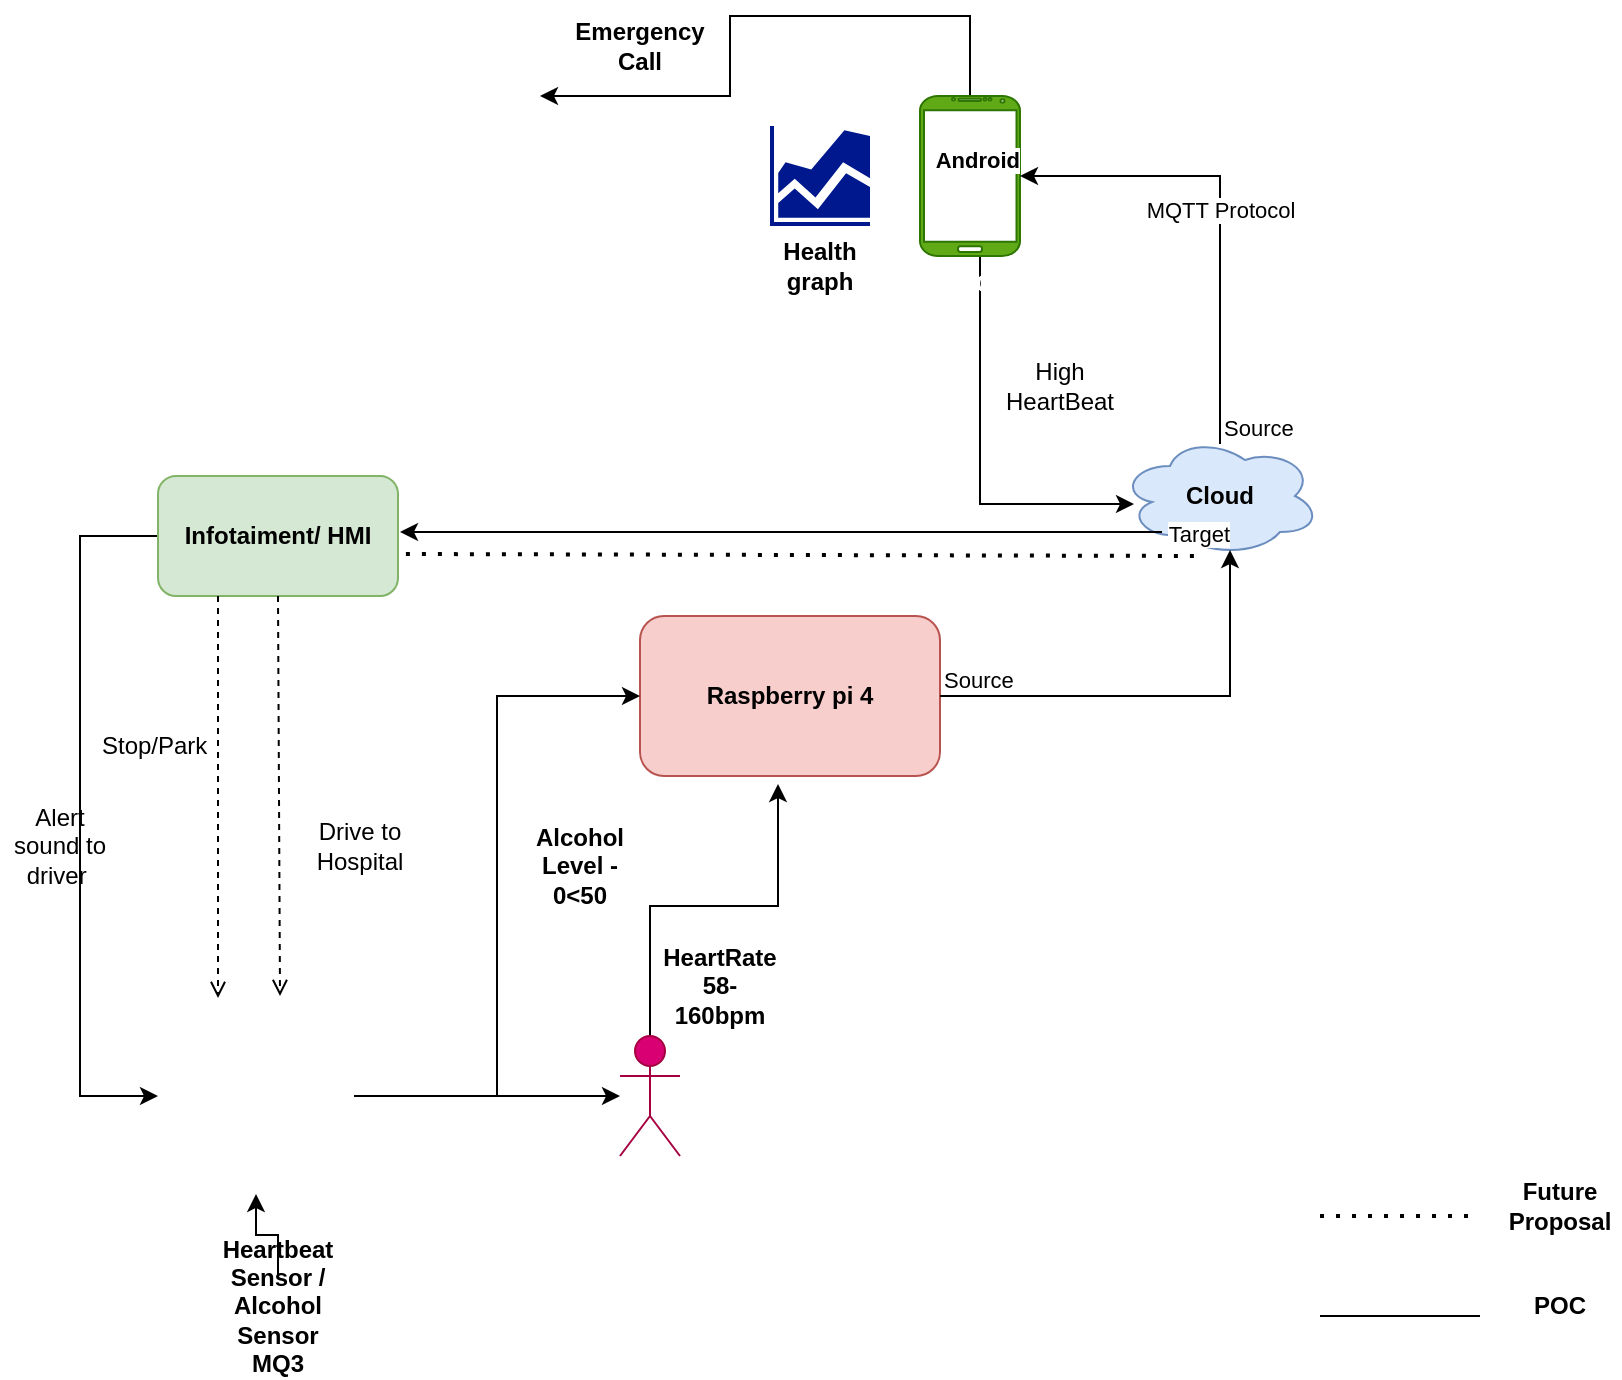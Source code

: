 <mxfile version="20.6.2" type="google"><diagram id="p6n2mLxP7Bnp6fs3PdKJ" name="Page-1"><mxGraphModel grid="1" page="1" gridSize="10" guides="1" tooltips="1" connect="1" arrows="1" fold="1" pageScale="1" pageWidth="850" pageHeight="1100" math="0" shadow="0"><root><mxCell id="0"/><mxCell id="1" parent="0"/><mxCell id="84Bt1QjEq-Lrc7F4Hmev-8" value="&lt;b&gt;Raspberry pi 4&lt;/b&gt;" style="rounded=1;whiteSpace=wrap;html=1;fillColor=#f8cecc;strokeColor=#b85450;" vertex="1" parent="1"><mxGeometry x="330" y="340" width="150" height="80" as="geometry"/></mxCell><mxCell id="84Bt1QjEq-Lrc7F4Hmev-10" value="&lt;b&gt;Cloud&lt;/b&gt;" style="ellipse;shape=cloud;whiteSpace=wrap;html=1;align=center;fillColor=#dae8fc;strokeColor=#6c8ebf;" vertex="1" parent="1"><mxGeometry x="570" y="250" width="100" height="60" as="geometry"/></mxCell><mxCell id="84Bt1QjEq-Lrc7F4Hmev-44" style="edgeStyle=orthogonalEdgeStyle;rounded=0;orthogonalLoop=1;jettySize=auto;html=1;entryX=0.07;entryY=0.567;entryDx=0;entryDy=0;entryPerimeter=0;" edge="1" parent="1" source="84Bt1QjEq-Lrc7F4Hmev-13" target="84Bt1QjEq-Lrc7F4Hmev-10"><mxGeometry relative="1" as="geometry"><Array as="points"><mxPoint x="500" y="284"/></Array></mxGeometry></mxCell><mxCell id="84Bt1QjEq-Lrc7F4Hmev-51" style="edgeStyle=orthogonalEdgeStyle;rounded=0;orthogonalLoop=1;jettySize=auto;html=1;" edge="1" parent="1" source="84Bt1QjEq-Lrc7F4Hmev-13"><mxGeometry relative="1" as="geometry"><mxPoint x="280" y="80" as="targetPoint"/><Array as="points"><mxPoint x="495" y="40"/><mxPoint x="375" y="40"/><mxPoint x="375" y="80"/></Array></mxGeometry></mxCell><mxCell id="84Bt1QjEq-Lrc7F4Hmev-13" value="&lt;b&gt;Health Graph&lt;/b&gt;" style="verticalLabelPosition=bottom;verticalAlign=top;html=1;shadow=0;dashed=0;strokeWidth=1;shape=mxgraph.android.phone2;strokeColor=#2D7600;fillColor=#60a917;fontColor=#ffffff;" vertex="1" parent="1"><mxGeometry x="470" y="80" width="50" height="80" as="geometry"/></mxCell><mxCell id="84Bt1QjEq-Lrc7F4Hmev-21" value="" style="endArrow=classic;html=1;rounded=0;exitX=0.5;exitY=0.067;exitDx=0;exitDy=0;exitPerimeter=0;" edge="1" parent="1" source="84Bt1QjEq-Lrc7F4Hmev-10"><mxGeometry relative="1" as="geometry"><mxPoint x="340" y="310" as="sourcePoint"/><mxPoint x="520" y="120" as="targetPoint"/><Array as="points"><mxPoint x="620" y="120"/></Array></mxGeometry></mxCell><mxCell id="84Bt1QjEq-Lrc7F4Hmev-22" value="MQTT Protocol" style="edgeLabel;resizable=0;html=1;align=center;verticalAlign=middle;" connectable="0" vertex="1" parent="84Bt1QjEq-Lrc7F4Hmev-21"><mxGeometry relative="1" as="geometry"/></mxCell><mxCell id="84Bt1QjEq-Lrc7F4Hmev-23" value="Source" style="edgeLabel;resizable=0;html=1;align=left;verticalAlign=bottom;" connectable="0" vertex="1" parent="84Bt1QjEq-Lrc7F4Hmev-21"><mxGeometry x="-1" relative="1" as="geometry"/></mxCell><mxCell id="84Bt1QjEq-Lrc7F4Hmev-24" value="&lt;b&gt;Android&lt;/b&gt;" style="edgeLabel;resizable=0;html=1;align=right;verticalAlign=bottom;" connectable="0" vertex="1" parent="84Bt1QjEq-Lrc7F4Hmev-21"><mxGeometry x="1" relative="1" as="geometry"/></mxCell><mxCell id="84Bt1QjEq-Lrc7F4Hmev-30" style="edgeStyle=orthogonalEdgeStyle;rounded=0;orthogonalLoop=1;jettySize=auto;html=1;" edge="1" parent="1" source="84Bt1QjEq-Lrc7F4Hmev-26" target="84Bt1QjEq-Lrc7F4Hmev-29"><mxGeometry relative="1" as="geometry"/></mxCell><mxCell id="84Bt1QjEq-Lrc7F4Hmev-54" style="edgeStyle=orthogonalEdgeStyle;rounded=0;orthogonalLoop=1;jettySize=auto;html=1;entryX=0;entryY=0.5;entryDx=0;entryDy=0;" edge="1" parent="1" source="84Bt1QjEq-Lrc7F4Hmev-26" target="84Bt1QjEq-Lrc7F4Hmev-8"><mxGeometry relative="1" as="geometry"/></mxCell><mxCell id="84Bt1QjEq-Lrc7F4Hmev-26" value="" style="shape=image;html=1;verticalAlign=top;verticalLabelPosition=bottom;labelBackgroundColor=#ffffff;imageAspect=0;aspect=fixed;image=https://cdn4.iconfinder.com/data/icons/transportation-190/1000/car_sports_car_sports_sports_vehicle_sport_sports_utility_vehicle_automotive-128.png" vertex="1" parent="1"><mxGeometry x="89" y="531" width="98" height="98" as="geometry"/></mxCell><mxCell id="84Bt1QjEq-Lrc7F4Hmev-31" style="edgeStyle=orthogonalEdgeStyle;rounded=0;orthogonalLoop=1;jettySize=auto;html=1;entryX=0.46;entryY=1.05;entryDx=0;entryDy=0;entryPerimeter=0;" edge="1" parent="1" source="84Bt1QjEq-Lrc7F4Hmev-29" target="84Bt1QjEq-Lrc7F4Hmev-8"><mxGeometry relative="1" as="geometry"/></mxCell><mxCell id="84Bt1QjEq-Lrc7F4Hmev-29" value="Actor" style="shape=umlActor;verticalLabelPosition=bottom;verticalAlign=top;html=1;outlineConnect=0;fillColor=#d80073;fontColor=#ffffff;strokeColor=#A50040;" vertex="1" parent="1"><mxGeometry x="320" y="550" width="30" height="60" as="geometry"/></mxCell><mxCell id="84Bt1QjEq-Lrc7F4Hmev-35" value="" style="edgeStyle=orthogonalEdgeStyle;rounded=0;orthogonalLoop=1;jettySize=auto;html=1;" edge="1" parent="1" source="84Bt1QjEq-Lrc7F4Hmev-34" target="84Bt1QjEq-Lrc7F4Hmev-26"><mxGeometry relative="1" as="geometry"/></mxCell><mxCell id="84Bt1QjEq-Lrc7F4Hmev-34" value="&lt;span style=&quot;text-align: left;&quot;&gt;&lt;b&gt;Heartbeat Sensor / Alcohol Sensor MQ3&lt;/b&gt;&lt;/span&gt;" style="text;html=1;strokeColor=none;fillColor=none;align=center;verticalAlign=middle;whiteSpace=wrap;rounded=0;" vertex="1" parent="1"><mxGeometry x="119" y="670" width="60" height="30" as="geometry"/></mxCell><mxCell id="84Bt1QjEq-Lrc7F4Hmev-36" value="&lt;b&gt;HeartRate&lt;br&gt;58-160bpm&lt;br&gt;&lt;/b&gt;" style="text;html=1;strokeColor=none;fillColor=none;align=center;verticalAlign=middle;whiteSpace=wrap;rounded=0;" vertex="1" parent="1"><mxGeometry x="340" y="510" width="60" height="30" as="geometry"/></mxCell><mxCell id="84Bt1QjEq-Lrc7F4Hmev-42" value="" style="sketch=0;aspect=fixed;pointerEvents=1;shadow=0;dashed=0;html=1;strokeColor=none;labelPosition=center;verticalLabelPosition=bottom;verticalAlign=top;align=center;fillColor=#00188D;shape=mxgraph.mscae.general.graph" vertex="1" parent="1"><mxGeometry x="395" y="95" width="50" height="50" as="geometry"/></mxCell><mxCell id="84Bt1QjEq-Lrc7F4Hmev-43" value="&lt;b&gt;Health graph&lt;/b&gt;" style="text;html=1;strokeColor=none;fillColor=none;align=center;verticalAlign=middle;whiteSpace=wrap;rounded=0;" vertex="1" parent="1"><mxGeometry x="390" y="150" width="60" height="30" as="geometry"/></mxCell><mxCell id="84Bt1QjEq-Lrc7F4Hmev-45" value="High HeartBeat" style="text;html=1;strokeColor=none;fillColor=none;align=center;verticalAlign=middle;whiteSpace=wrap;rounded=0;" vertex="1" parent="1"><mxGeometry x="510" y="210" width="60" height="30" as="geometry"/></mxCell><mxCell id="84Bt1QjEq-Lrc7F4Hmev-56" style="edgeStyle=orthogonalEdgeStyle;rounded=0;orthogonalLoop=1;jettySize=auto;html=1;entryX=0;entryY=0.5;entryDx=0;entryDy=0;" edge="1" parent="1" source="84Bt1QjEq-Lrc7F4Hmev-46" target="84Bt1QjEq-Lrc7F4Hmev-26"><mxGeometry relative="1" as="geometry"><Array as="points"><mxPoint x="50" y="300"/><mxPoint x="50" y="580"/></Array></mxGeometry></mxCell><mxCell id="84Bt1QjEq-Lrc7F4Hmev-46" value="&lt;b&gt;Infotaiment/ HMI&lt;/b&gt;" style="rounded=1;whiteSpace=wrap;html=1;fillColor=#d5e8d4;strokeColor=#82b366;" vertex="1" parent="1"><mxGeometry x="89" y="270" width="120" height="60" as="geometry"/></mxCell><mxCell id="84Bt1QjEq-Lrc7F4Hmev-47" value="" style="endArrow=classic;html=1;rounded=0;exitX=0.21;exitY=0.8;exitDx=0;exitDy=0;exitPerimeter=0;" edge="1" parent="1" source="84Bt1QjEq-Lrc7F4Hmev-10"><mxGeometry width="50" height="50" relative="1" as="geometry"><mxPoint x="400" y="290" as="sourcePoint"/><mxPoint x="210" y="298" as="targetPoint"/></mxGeometry></mxCell><mxCell id="84Bt1QjEq-Lrc7F4Hmev-52" value="" style="shape=image;html=1;verticalAlign=top;verticalLabelPosition=bottom;labelBackgroundColor=#ffffff;imageAspect=0;aspect=fixed;image=https://cdn0.iconfinder.com/data/icons/apple-apps/100/Apple_Phone-128.png" vertex="1" parent="1"><mxGeometry x="210" y="50" width="68" height="68" as="geometry"/></mxCell><mxCell id="84Bt1QjEq-Lrc7F4Hmev-53" value="&lt;b&gt;Emergency Call&lt;/b&gt;" style="text;html=1;strokeColor=none;fillColor=none;align=center;verticalAlign=middle;whiteSpace=wrap;rounded=0;" vertex="1" parent="1"><mxGeometry x="300" y="40" width="60" height="30" as="geometry"/></mxCell><mxCell id="84Bt1QjEq-Lrc7F4Hmev-55" value="&lt;b&gt;Alcohol Level - 0&amp;lt;50&lt;/b&gt;" style="text;html=1;strokeColor=none;fillColor=none;align=center;verticalAlign=middle;whiteSpace=wrap;rounded=0;" vertex="1" parent="1"><mxGeometry x="270" y="450" width="60" height="30" as="geometry"/></mxCell><mxCell id="84Bt1QjEq-Lrc7F4Hmev-57" value="Alert sound to driver&amp;nbsp;" style="text;html=1;strokeColor=none;fillColor=none;align=center;verticalAlign=middle;whiteSpace=wrap;rounded=0;" vertex="1" parent="1"><mxGeometry x="10" y="440" width="60" height="30" as="geometry"/></mxCell><mxCell id="84Bt1QjEq-Lrc7F4Hmev-58" value="" style="endArrow=none;dashed=1;html=1;dashPattern=1 3;strokeWidth=2;rounded=0;entryX=0.4;entryY=1;entryDx=0;entryDy=0;entryPerimeter=0;exitX=1.033;exitY=0.65;exitDx=0;exitDy=0;exitPerimeter=0;" edge="1" parent="1" source="84Bt1QjEq-Lrc7F4Hmev-46" target="84Bt1QjEq-Lrc7F4Hmev-10"><mxGeometry width="50" height="50" relative="1" as="geometry"><mxPoint x="400" y="410" as="sourcePoint"/><mxPoint x="450" y="360" as="targetPoint"/></mxGeometry></mxCell><mxCell id="84Bt1QjEq-Lrc7F4Hmev-65" value="" style="endArrow=classic;html=1;rounded=0;entryX=0.55;entryY=0.95;entryDx=0;entryDy=0;entryPerimeter=0;exitX=1;exitY=0.5;exitDx=0;exitDy=0;" edge="1" parent="1" source="84Bt1QjEq-Lrc7F4Hmev-8" target="84Bt1QjEq-Lrc7F4Hmev-10"><mxGeometry relative="1" as="geometry"><mxPoint x="340" y="380" as="sourcePoint"/><mxPoint x="500" y="380" as="targetPoint"/><Array as="points"><mxPoint x="625" y="380"/></Array></mxGeometry></mxCell><mxCell id="84Bt1QjEq-Lrc7F4Hmev-67" value="Source" style="edgeLabel;resizable=0;html=1;align=left;verticalAlign=bottom;" connectable="0" vertex="1" parent="84Bt1QjEq-Lrc7F4Hmev-65"><mxGeometry x="-1" relative="1" as="geometry"/></mxCell><mxCell id="84Bt1QjEq-Lrc7F4Hmev-68" value="Target" style="edgeLabel;resizable=0;html=1;align=right;verticalAlign=bottom;" connectable="0" vertex="1" parent="84Bt1QjEq-Lrc7F4Hmev-65"><mxGeometry x="1" relative="1" as="geometry"/></mxCell><mxCell id="84Bt1QjEq-Lrc7F4Hmev-71" value="Drive to Hospital" style="text;html=1;strokeColor=none;fillColor=none;align=center;verticalAlign=middle;whiteSpace=wrap;rounded=0;" vertex="1" parent="1"><mxGeometry x="160" y="440" width="60" height="30" as="geometry"/></mxCell><mxCell id="84Bt1QjEq-Lrc7F4Hmev-74" value="" style="html=1;verticalAlign=bottom;labelBackgroundColor=none;endArrow=open;endFill=0;dashed=1;rounded=0;exitX=0.5;exitY=1;exitDx=0;exitDy=0;" edge="1" parent="1" source="84Bt1QjEq-Lrc7F4Hmev-46"><mxGeometry x="-0.104" y="11" width="160" relative="1" as="geometry"><mxPoint x="340" y="370" as="sourcePoint"/><mxPoint x="150" y="530" as="targetPoint"/><mxPoint as="offset"/></mxGeometry></mxCell><mxCell id="84Bt1QjEq-Lrc7F4Hmev-75" value="" style="html=1;verticalAlign=bottom;labelBackgroundColor=none;endArrow=open;endFill=0;dashed=1;rounded=0;exitX=0.5;exitY=1;exitDx=0;exitDy=0;" edge="1" parent="1"><mxGeometry width="160" relative="1" as="geometry"><mxPoint x="119" y="330" as="sourcePoint"/><mxPoint x="119" y="531" as="targetPoint"/></mxGeometry></mxCell><mxCell id="84Bt1QjEq-Lrc7F4Hmev-76" value="Stop/Park&amp;nbsp;" style="text;html=1;strokeColor=none;fillColor=none;align=center;verticalAlign=middle;whiteSpace=wrap;rounded=0;" vertex="1" parent="1"><mxGeometry x="59" y="390" width="60" height="30" as="geometry"/></mxCell><mxCell id="84Bt1QjEq-Lrc7F4Hmev-78" value="" style="endArrow=none;dashed=1;html=1;dashPattern=1 3;strokeWidth=2;rounded=0;" edge="1" parent="1"><mxGeometry width="50" height="50" relative="1" as="geometry"><mxPoint x="670" y="640" as="sourcePoint"/><mxPoint x="750" y="640" as="targetPoint"/></mxGeometry></mxCell><mxCell id="84Bt1QjEq-Lrc7F4Hmev-79" value="&lt;b&gt;Future Proposal&lt;/b&gt;" style="text;html=1;strokeColor=none;fillColor=none;align=center;verticalAlign=middle;whiteSpace=wrap;rounded=0;" vertex="1" parent="1"><mxGeometry x="760" y="620" width="60" height="30" as="geometry"/></mxCell><mxCell id="84Bt1QjEq-Lrc7F4Hmev-80" value="" style="endArrow=none;html=1;rounded=0;" edge="1" parent="1"><mxGeometry width="50" height="50" relative="1" as="geometry"><mxPoint x="670" y="690" as="sourcePoint"/><mxPoint x="750" y="690" as="targetPoint"/></mxGeometry></mxCell><mxCell id="84Bt1QjEq-Lrc7F4Hmev-81" value="&lt;b&gt;POC&lt;/b&gt;" style="text;html=1;strokeColor=none;fillColor=none;align=center;verticalAlign=middle;whiteSpace=wrap;rounded=0;" vertex="1" parent="1"><mxGeometry x="760" y="670" width="60" height="30" as="geometry"/></mxCell></root></mxGraphModel></diagram></mxfile>